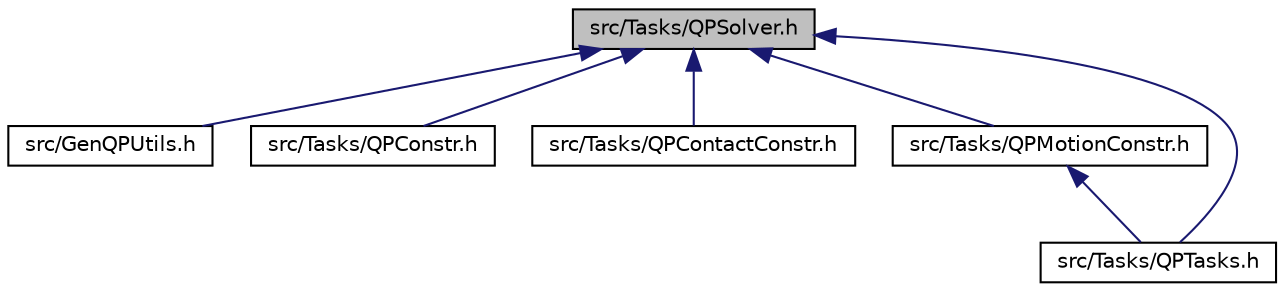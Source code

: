 digraph "src/Tasks/QPSolver.h"
{
  edge [fontname="Helvetica",fontsize="10",labelfontname="Helvetica",labelfontsize="10"];
  node [fontname="Helvetica",fontsize="10",shape=record];
  Node9 [label="src/Tasks/QPSolver.h",height=0.2,width=0.4,color="black", fillcolor="grey75", style="filled", fontcolor="black"];
  Node9 -> Node10 [dir="back",color="midnightblue",fontsize="10",style="solid",fontname="Helvetica"];
  Node10 [label="src/GenQPUtils.h",height=0.2,width=0.4,color="black", fillcolor="white", style="filled",URL="$GenQPUtils_8h.html"];
  Node9 -> Node11 [dir="back",color="midnightblue",fontsize="10",style="solid",fontname="Helvetica"];
  Node11 [label="src/Tasks/QPConstr.h",height=0.2,width=0.4,color="black", fillcolor="white", style="filled",URL="$QPConstr_8h.html"];
  Node9 -> Node12 [dir="back",color="midnightblue",fontsize="10",style="solid",fontname="Helvetica"];
  Node12 [label="src/Tasks/QPContactConstr.h",height=0.2,width=0.4,color="black", fillcolor="white", style="filled",URL="$QPContactConstr_8h.html"];
  Node9 -> Node13 [dir="back",color="midnightblue",fontsize="10",style="solid",fontname="Helvetica"];
  Node13 [label="src/Tasks/QPMotionConstr.h",height=0.2,width=0.4,color="black", fillcolor="white", style="filled",URL="$QPMotionConstr_8h.html"];
  Node13 -> Node14 [dir="back",color="midnightblue",fontsize="10",style="solid",fontname="Helvetica"];
  Node14 [label="src/Tasks/QPTasks.h",height=0.2,width=0.4,color="black", fillcolor="white", style="filled",URL="$QPTasks_8h.html"];
  Node9 -> Node14 [dir="back",color="midnightblue",fontsize="10",style="solid",fontname="Helvetica"];
}
